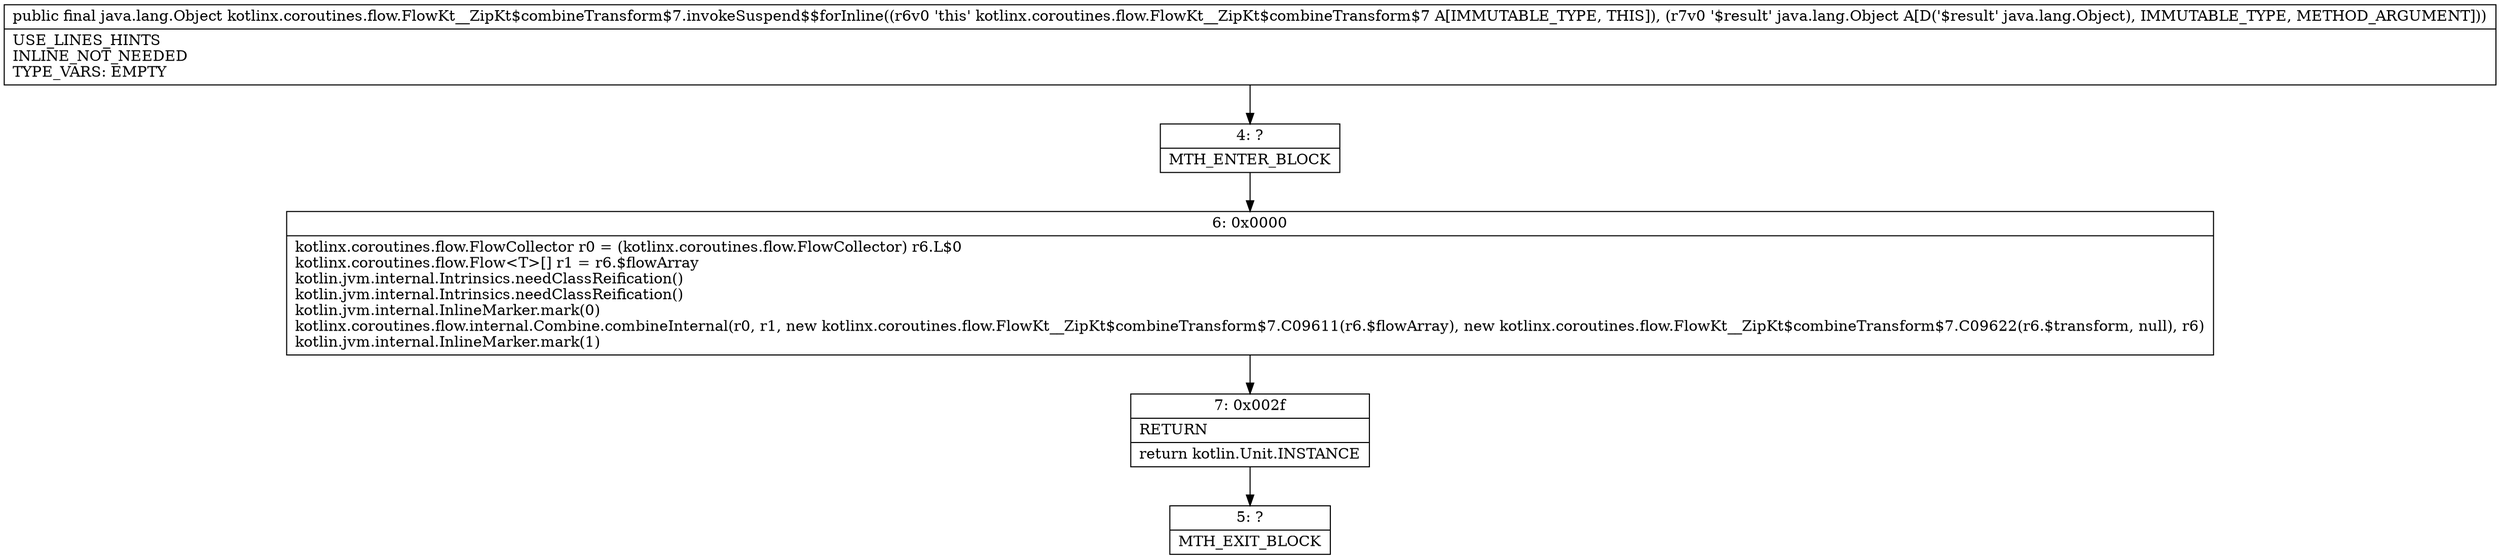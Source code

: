 digraph "CFG forkotlinx.coroutines.flow.FlowKt__ZipKt$combineTransform$7.invokeSuspend$$forInline(Ljava\/lang\/Object;)Ljava\/lang\/Object;" {
Node_4 [shape=record,label="{4\:\ ?|MTH_ENTER_BLOCK\l}"];
Node_6 [shape=record,label="{6\:\ 0x0000|kotlinx.coroutines.flow.FlowCollector r0 = (kotlinx.coroutines.flow.FlowCollector) r6.L$0\lkotlinx.coroutines.flow.Flow\<T\>[] r1 = r6.$flowArray\lkotlin.jvm.internal.Intrinsics.needClassReification()\lkotlin.jvm.internal.Intrinsics.needClassReification()\lkotlin.jvm.internal.InlineMarker.mark(0)\lkotlinx.coroutines.flow.internal.Combine.combineInternal(r0, r1, new kotlinx.coroutines.flow.FlowKt__ZipKt$combineTransform$7.C09611(r6.$flowArray), new kotlinx.coroutines.flow.FlowKt__ZipKt$combineTransform$7.C09622(r6.$transform, null), r6)\lkotlin.jvm.internal.InlineMarker.mark(1)\l}"];
Node_7 [shape=record,label="{7\:\ 0x002f|RETURN\l|return kotlin.Unit.INSTANCE\l}"];
Node_5 [shape=record,label="{5\:\ ?|MTH_EXIT_BLOCK\l}"];
MethodNode[shape=record,label="{public final java.lang.Object kotlinx.coroutines.flow.FlowKt__ZipKt$combineTransform$7.invokeSuspend$$forInline((r6v0 'this' kotlinx.coroutines.flow.FlowKt__ZipKt$combineTransform$7 A[IMMUTABLE_TYPE, THIS]), (r7v0 '$result' java.lang.Object A[D('$result' java.lang.Object), IMMUTABLE_TYPE, METHOD_ARGUMENT]))  | USE_LINES_HINTS\lINLINE_NOT_NEEDED\lTYPE_VARS: EMPTY\l}"];
MethodNode -> Node_4;Node_4 -> Node_6;
Node_6 -> Node_7;
Node_7 -> Node_5;
}

